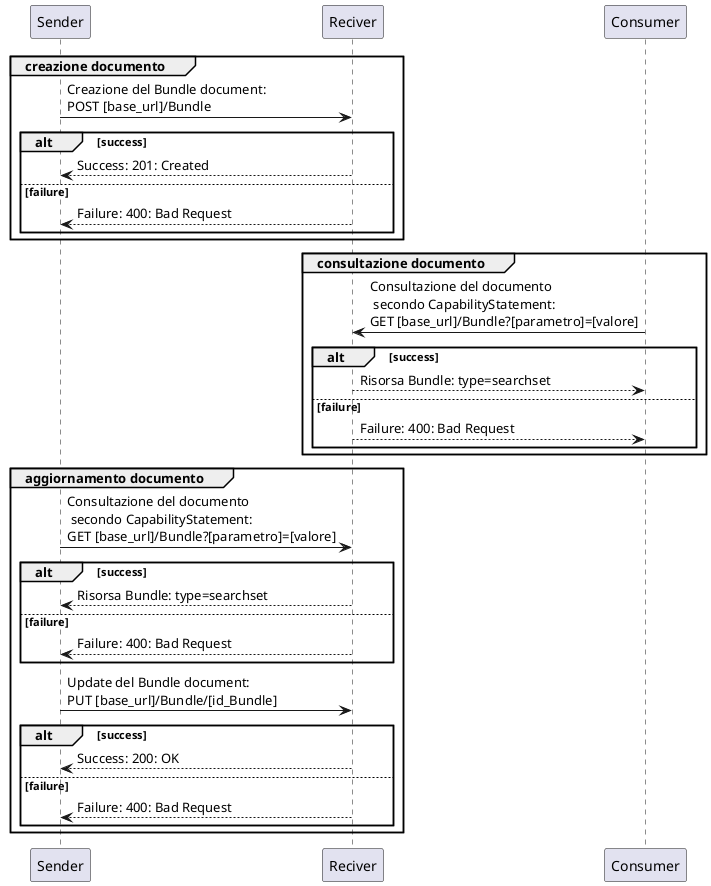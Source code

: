 @startuml
group creazione documento
 Sender -> Reciver: Creazione del Bundle document:\nPOST [base_url]/Bundle
alt success
    Reciver --> Sender: Success: 201: Created
else failure
    Reciver --> Sender: Failure: 400: Bad Request
 end
end
group consultazione documento
 Consumer -> Reciver: Consultazione del documento\n secondo CapabilityStatement:\nGET [base_url]/Bundle?[parametro]=[valore]
  alt success
 Reciver --> Consumer: Risorsa Bundle: type=searchset
 else failure
 Reciver --> Consumer: Failure: 400: Bad Request
 end 
end
group aggiornamento documento
 Sender -> Reciver: Consultazione del documento\n secondo CapabilityStatement:\nGET [base_url]/Bundle?[parametro]=[valore]
 alt success
 Reciver --> Sender: Risorsa Bundle: type=searchset
 else failure
 Reciver --> Sender: Failure: 400: Bad Request
 end
 Sender -> Reciver: Update del Bundle document:\nPUT [base_url]/Bundle/[id_Bundle]
 alt success
 Reciver --> Sender: Success: 200: OK
 else failure
 Reciver --> Sender: Failure: 400: Bad Request
 end
end
@enduml